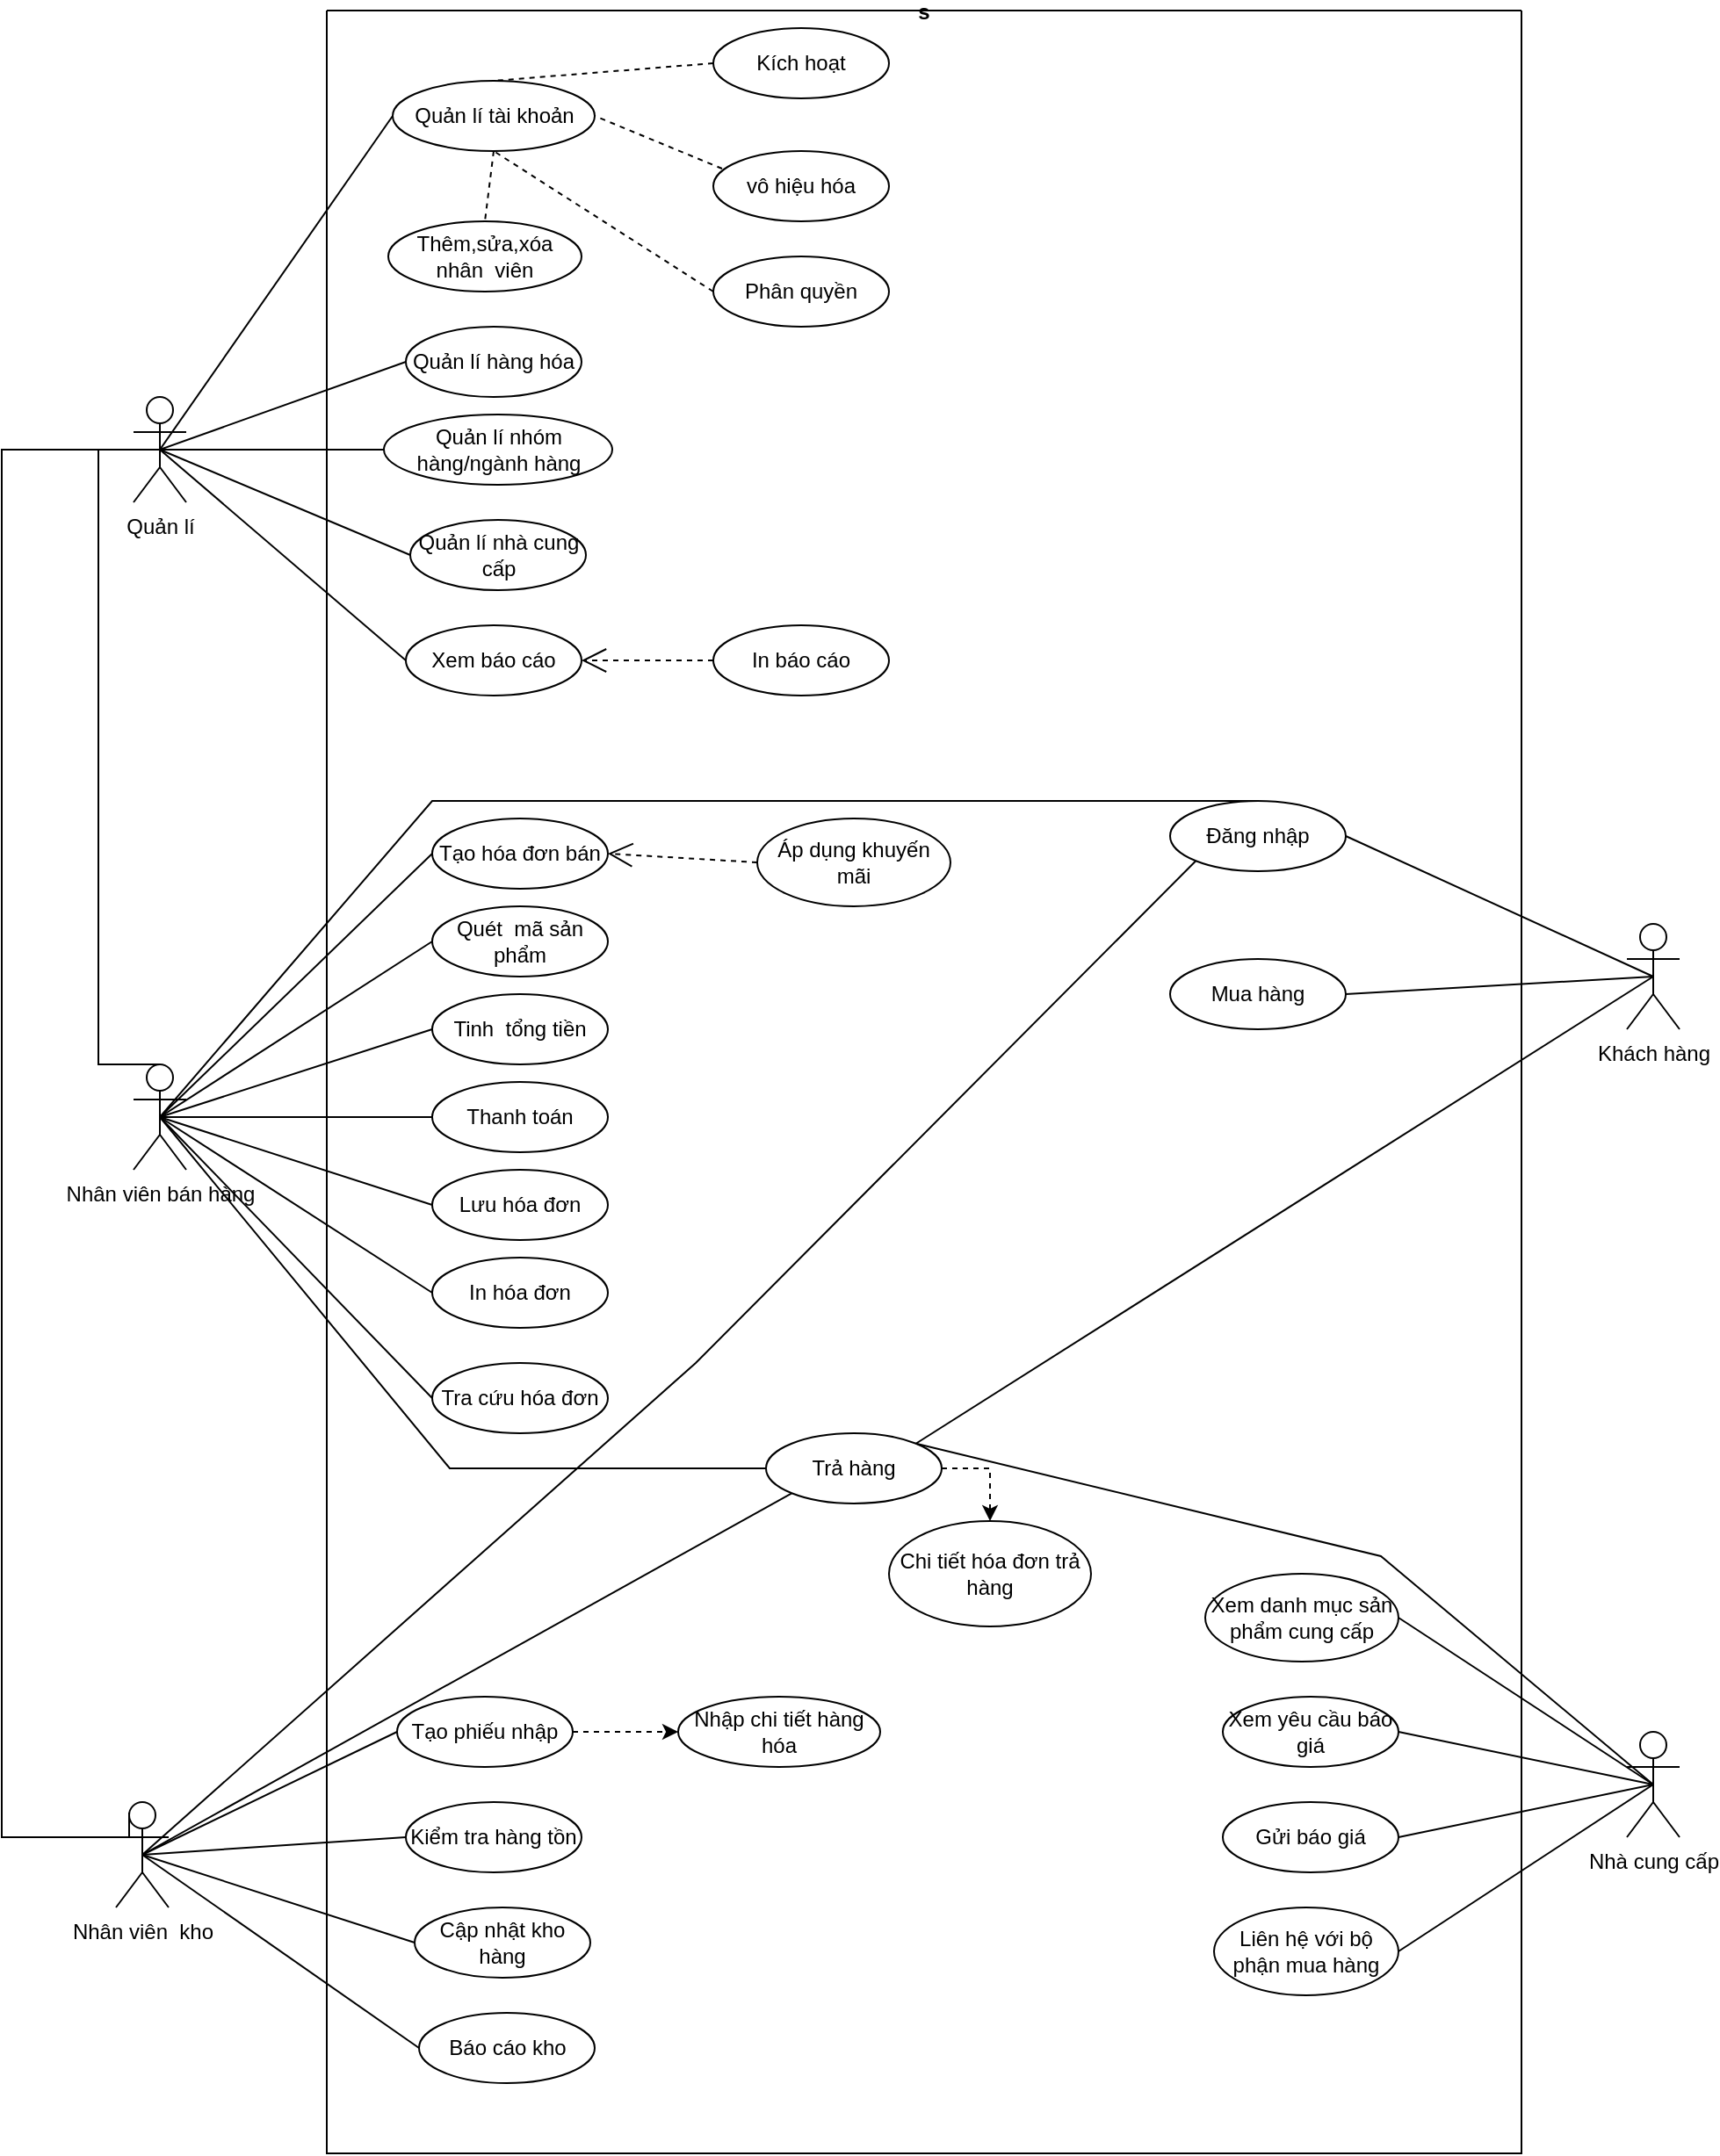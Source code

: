 <mxfile version="26.2.9">
  <diagram name="Page-1" id="aCjut0w4raxFcOA5TNpp">
    <mxGraphModel dx="3666" dy="3591" grid="1" gridSize="10" guides="1" tooltips="1" connect="1" arrows="1" fold="1" page="1" pageScale="1" pageWidth="1654" pageHeight="2336" math="0" shadow="0">
      <root>
        <mxCell id="0" />
        <mxCell id="1" parent="0" />
        <mxCell id="84PaPSI5aTJwHKwBoPMj-1" value="Nhân viên&amp;nbsp; kho" style="shape=umlActor;verticalLabelPosition=bottom;verticalAlign=top;html=1;outlineConnect=0;" parent="1" vertex="1">
          <mxGeometry x="50" y="920" width="30" height="60" as="geometry" />
        </mxCell>
        <mxCell id="84PaPSI5aTJwHKwBoPMj-3" value="s" style="swimlane;startSize=0;" parent="1" vertex="1">
          <mxGeometry x="170" y="-100" width="680" height="1220" as="geometry" />
        </mxCell>
        <mxCell id="84PaPSI5aTJwHKwBoPMj-16" value="Cập nhật kho hàng" style="ellipse;whiteSpace=wrap;html=1;align=center;" parent="84PaPSI5aTJwHKwBoPMj-3" vertex="1">
          <mxGeometry x="50" y="1080" width="100" height="40" as="geometry" />
        </mxCell>
        <mxCell id="84PaPSI5aTJwHKwBoPMj-28" style="edgeStyle=orthogonalEdgeStyle;rounded=0;orthogonalLoop=1;jettySize=auto;html=1;exitX=1;exitY=0.5;exitDx=0;exitDy=0;entryX=0;entryY=0.5;entryDx=0;entryDy=0;dashed=1;" parent="84PaPSI5aTJwHKwBoPMj-3" source="84PaPSI5aTJwHKwBoPMj-17" target="84PaPSI5aTJwHKwBoPMj-18" edge="1">
          <mxGeometry relative="1" as="geometry" />
        </mxCell>
        <mxCell id="84PaPSI5aTJwHKwBoPMj-17" value="Tạo phiếu nhập" style="ellipse;whiteSpace=wrap;html=1;align=center;" parent="84PaPSI5aTJwHKwBoPMj-3" vertex="1">
          <mxGeometry x="40" y="960" width="100" height="40" as="geometry" />
        </mxCell>
        <mxCell id="84PaPSI5aTJwHKwBoPMj-18" value="Nhập chi tiết hàng hóa" style="ellipse;whiteSpace=wrap;html=1;align=center;" parent="84PaPSI5aTJwHKwBoPMj-3" vertex="1">
          <mxGeometry x="200" y="960" width="115" height="40" as="geometry" />
        </mxCell>
        <mxCell id="84PaPSI5aTJwHKwBoPMj-21" value="Kiểm tra hàng tồn" style="ellipse;whiteSpace=wrap;html=1;align=center;" parent="84PaPSI5aTJwHKwBoPMj-3" vertex="1">
          <mxGeometry x="45" y="1020" width="100" height="40" as="geometry" />
        </mxCell>
        <mxCell id="84PaPSI5aTJwHKwBoPMj-22" value="Báo cáo kho" style="ellipse;whiteSpace=wrap;html=1;align=center;" parent="84PaPSI5aTJwHKwBoPMj-3" vertex="1">
          <mxGeometry x="52.5" y="1140" width="100" height="40" as="geometry" />
        </mxCell>
        <mxCell id="84PaPSI5aTJwHKwBoPMj-33" value="Thêm,sửa,xóa nhân&amp;nbsp; viên" style="ellipse;whiteSpace=wrap;html=1;align=center;" parent="84PaPSI5aTJwHKwBoPMj-3" vertex="1">
          <mxGeometry x="35" y="120" width="110" height="40" as="geometry" />
        </mxCell>
        <mxCell id="84PaPSI5aTJwHKwBoPMj-36" value="Quản lí tài khoản" style="ellipse;whiteSpace=wrap;html=1;align=center;" parent="84PaPSI5aTJwHKwBoPMj-3" vertex="1">
          <mxGeometry x="37.5" y="40" width="115" height="40" as="geometry" />
        </mxCell>
        <mxCell id="84PaPSI5aTJwHKwBoPMj-37" value="Quản lí hàng hóa" style="ellipse;whiteSpace=wrap;html=1;align=center;" parent="84PaPSI5aTJwHKwBoPMj-3" vertex="1">
          <mxGeometry x="45" y="180" width="100" height="40" as="geometry" />
        </mxCell>
        <mxCell id="84PaPSI5aTJwHKwBoPMj-38" value="Quản lí nhóm hàng/ngành hàng" style="ellipse;whiteSpace=wrap;html=1;align=center;" parent="84PaPSI5aTJwHKwBoPMj-3" vertex="1">
          <mxGeometry x="32.5" y="230" width="130" height="40" as="geometry" />
        </mxCell>
        <mxCell id="84PaPSI5aTJwHKwBoPMj-39" value="Quản lí nhà cung cấp" style="ellipse;whiteSpace=wrap;html=1;align=center;" parent="84PaPSI5aTJwHKwBoPMj-3" vertex="1">
          <mxGeometry x="47.5" y="290" width="100" height="40" as="geometry" />
        </mxCell>
        <mxCell id="84PaPSI5aTJwHKwBoPMj-40" value="Xem báo cáo" style="ellipse;whiteSpace=wrap;html=1;align=center;" parent="84PaPSI5aTJwHKwBoPMj-3" vertex="1">
          <mxGeometry x="45" y="350" width="100" height="40" as="geometry" />
        </mxCell>
        <mxCell id="84PaPSI5aTJwHKwBoPMj-50" value="Kích hoạt" style="ellipse;whiteSpace=wrap;html=1;align=center;" parent="84PaPSI5aTJwHKwBoPMj-3" vertex="1">
          <mxGeometry x="220" y="10" width="100" height="40" as="geometry" />
        </mxCell>
        <mxCell id="84PaPSI5aTJwHKwBoPMj-51" value="vô hiệu hóa" style="ellipse;whiteSpace=wrap;html=1;align=center;" parent="84PaPSI5aTJwHKwBoPMj-3" vertex="1">
          <mxGeometry x="220" y="80" width="100" height="40" as="geometry" />
        </mxCell>
        <mxCell id="84PaPSI5aTJwHKwBoPMj-52" value="Phân quyền" style="ellipse;whiteSpace=wrap;html=1;align=center;" parent="84PaPSI5aTJwHKwBoPMj-3" vertex="1">
          <mxGeometry x="220" y="140" width="100" height="40" as="geometry" />
        </mxCell>
        <mxCell id="84PaPSI5aTJwHKwBoPMj-55" value="" style="endArrow=none;endFill=0;endSize=12;html=1;rounded=0;exitX=0;exitY=0.5;exitDx=0;exitDy=0;entryX=1;entryY=0.5;entryDx=0;entryDy=0;startFill=0;dashed=1;" parent="84PaPSI5aTJwHKwBoPMj-3" target="84PaPSI5aTJwHKwBoPMj-36" edge="1">
          <mxGeometry width="160" relative="1" as="geometry">
            <mxPoint x="225" y="90" as="sourcePoint" />
            <mxPoint x="325" y="105" as="targetPoint" />
          </mxGeometry>
        </mxCell>
        <mxCell id="84PaPSI5aTJwHKwBoPMj-57" value="Tạo hóa đơn bán" style="ellipse;whiteSpace=wrap;html=1;align=center;" parent="84PaPSI5aTJwHKwBoPMj-3" vertex="1">
          <mxGeometry x="60" y="460" width="100" height="40" as="geometry" />
        </mxCell>
        <mxCell id="84PaPSI5aTJwHKwBoPMj-58" value="Quét&amp;nbsp; mã sản phẩm" style="ellipse;whiteSpace=wrap;html=1;align=center;" parent="84PaPSI5aTJwHKwBoPMj-3" vertex="1">
          <mxGeometry x="60" y="510" width="100" height="40" as="geometry" />
        </mxCell>
        <mxCell id="84PaPSI5aTJwHKwBoPMj-59" value="Tinh&amp;nbsp; tổng tiền" style="ellipse;whiteSpace=wrap;html=1;align=center;" parent="84PaPSI5aTJwHKwBoPMj-3" vertex="1">
          <mxGeometry x="60" y="560" width="100" height="40" as="geometry" />
        </mxCell>
        <mxCell id="84PaPSI5aTJwHKwBoPMj-60" value="Thanh toán" style="ellipse;whiteSpace=wrap;html=1;align=center;" parent="84PaPSI5aTJwHKwBoPMj-3" vertex="1">
          <mxGeometry x="60" y="610" width="100" height="40" as="geometry" />
        </mxCell>
        <mxCell id="84PaPSI5aTJwHKwBoPMj-61" value="In hóa đơn" style="ellipse;whiteSpace=wrap;html=1;align=center;" parent="84PaPSI5aTJwHKwBoPMj-3" vertex="1">
          <mxGeometry x="60" y="710" width="100" height="40" as="geometry" />
        </mxCell>
        <mxCell id="1fLkD347zhgeGTpue6qR-1" value="" style="endArrow=none;endFill=0;endSize=12;html=1;rounded=0;entryX=0.5;entryY=0;entryDx=0;entryDy=0;exitX=0;exitY=0.5;exitDx=0;exitDy=0;startFill=0;dashed=1;" parent="84PaPSI5aTJwHKwBoPMj-3" source="84PaPSI5aTJwHKwBoPMj-50" target="84PaPSI5aTJwHKwBoPMj-36" edge="1">
          <mxGeometry width="160" relative="1" as="geometry">
            <mxPoint x="225" y="50" as="sourcePoint" />
            <mxPoint x="345" y="355" as="targetPoint" />
          </mxGeometry>
        </mxCell>
        <mxCell id="1fLkD347zhgeGTpue6qR-2" value="" style="endArrow=none;endFill=0;endSize=12;html=1;rounded=0;exitX=0;exitY=0.5;exitDx=0;exitDy=0;entryX=0.5;entryY=1;entryDx=0;entryDy=0;startFill=0;dashed=1;" parent="84PaPSI5aTJwHKwBoPMj-3" source="84PaPSI5aTJwHKwBoPMj-52" target="84PaPSI5aTJwHKwBoPMj-36" edge="1">
          <mxGeometry width="160" relative="1" as="geometry">
            <mxPoint x="355" y="335" as="sourcePoint" />
            <mxPoint x="312" y="285" as="targetPoint" />
          </mxGeometry>
        </mxCell>
        <mxCell id="1fLkD347zhgeGTpue6qR-3" value="Đăng nhập" style="ellipse;whiteSpace=wrap;html=1;align=center;" parent="84PaPSI5aTJwHKwBoPMj-3" vertex="1">
          <mxGeometry x="480" y="450" width="100" height="40" as="geometry" />
        </mxCell>
        <mxCell id="1fLkD347zhgeGTpue6qR-7" value="" style="endArrow=none;endFill=1;endSize=12;html=1;rounded=0;exitX=0.5;exitY=1;exitDx=0;exitDy=0;entryX=0.5;entryY=0;entryDx=0;entryDy=0;startFill=0;dashed=1;" parent="84PaPSI5aTJwHKwBoPMj-3" source="84PaPSI5aTJwHKwBoPMj-36" target="84PaPSI5aTJwHKwBoPMj-33" edge="1">
          <mxGeometry width="160" relative="1" as="geometry">
            <mxPoint x="305" y="80" as="sourcePoint" />
            <mxPoint x="465" y="80" as="targetPoint" />
          </mxGeometry>
        </mxCell>
        <mxCell id="Y-nVhfNWOiXduGL-DA_d-12" value="In báo cáo" style="ellipse;whiteSpace=wrap;html=1;align=center;" vertex="1" parent="84PaPSI5aTJwHKwBoPMj-3">
          <mxGeometry x="220" y="350" width="100" height="40" as="geometry" />
        </mxCell>
        <mxCell id="Y-nVhfNWOiXduGL-DA_d-13" value="" style="endArrow=open;endFill=1;endSize=12;html=1;rounded=0;entryX=1;entryY=0.5;entryDx=0;entryDy=0;exitX=0;exitY=0.5;exitDx=0;exitDy=0;dashed=1;" edge="1" parent="84PaPSI5aTJwHKwBoPMj-3" source="Y-nVhfNWOiXduGL-DA_d-12" target="84PaPSI5aTJwHKwBoPMj-40">
          <mxGeometry width="160" relative="1" as="geometry">
            <mxPoint x="150" y="520" as="sourcePoint" />
            <mxPoint x="310" y="520" as="targetPoint" />
          </mxGeometry>
        </mxCell>
        <mxCell id="Y-nVhfNWOiXduGL-DA_d-17" value="Áp dụng khuyến mãi" style="ellipse;whiteSpace=wrap;html=1;align=center;" vertex="1" parent="84PaPSI5aTJwHKwBoPMj-3">
          <mxGeometry x="245" y="460" width="110" height="50" as="geometry" />
        </mxCell>
        <mxCell id="Y-nVhfNWOiXduGL-DA_d-18" value="" style="endArrow=open;endFill=1;endSize=12;html=1;rounded=0;entryX=1;entryY=0.5;entryDx=0;entryDy=0;exitX=0;exitY=0.5;exitDx=0;exitDy=0;dashed=1;" edge="1" parent="84PaPSI5aTJwHKwBoPMj-3" source="Y-nVhfNWOiXduGL-DA_d-17" target="84PaPSI5aTJwHKwBoPMj-57">
          <mxGeometry width="160" relative="1" as="geometry">
            <mxPoint x="420" y="550" as="sourcePoint" />
            <mxPoint x="332" y="550" as="targetPoint" />
          </mxGeometry>
        </mxCell>
        <mxCell id="Y-nVhfNWOiXduGL-DA_d-19" value="Lưu hóa đơn" style="ellipse;whiteSpace=wrap;html=1;align=center;" vertex="1" parent="84PaPSI5aTJwHKwBoPMj-3">
          <mxGeometry x="60" y="660" width="100" height="40" as="geometry" />
        </mxCell>
        <mxCell id="Y-nVhfNWOiXduGL-DA_d-22" value="Trả hàng" style="ellipse;whiteSpace=wrap;html=1;align=center;" vertex="1" parent="84PaPSI5aTJwHKwBoPMj-3">
          <mxGeometry x="250" y="810" width="100" height="40" as="geometry" />
        </mxCell>
        <mxCell id="Y-nVhfNWOiXduGL-DA_d-25" value="Chi tiết hóa đơn trả hàng" style="ellipse;whiteSpace=wrap;html=1;align=center;" vertex="1" parent="84PaPSI5aTJwHKwBoPMj-3">
          <mxGeometry x="320" y="860" width="115" height="60" as="geometry" />
        </mxCell>
        <mxCell id="Y-nVhfNWOiXduGL-DA_d-26" style="edgeStyle=orthogonalEdgeStyle;rounded=0;orthogonalLoop=1;jettySize=auto;html=1;exitX=1;exitY=0.5;exitDx=0;exitDy=0;entryX=0.5;entryY=0;entryDx=0;entryDy=0;dashed=1;" edge="1" parent="84PaPSI5aTJwHKwBoPMj-3" source="Y-nVhfNWOiXduGL-DA_d-22" target="Y-nVhfNWOiXduGL-DA_d-25">
          <mxGeometry relative="1" as="geometry">
            <mxPoint x="430" y="760" as="sourcePoint" />
            <mxPoint x="490" y="760" as="targetPoint" />
          </mxGeometry>
        </mxCell>
        <mxCell id="Y-nVhfNWOiXduGL-DA_d-28" value="Mua hàng" style="ellipse;whiteSpace=wrap;html=1;align=center;" vertex="1" parent="84PaPSI5aTJwHKwBoPMj-3">
          <mxGeometry x="480" y="540" width="100" height="40" as="geometry" />
        </mxCell>
        <mxCell id="Y-nVhfNWOiXduGL-DA_d-31" value="Tra cứu hóa đơn" style="ellipse;whiteSpace=wrap;html=1;align=center;" vertex="1" parent="84PaPSI5aTJwHKwBoPMj-3">
          <mxGeometry x="60" y="770" width="100" height="40" as="geometry" />
        </mxCell>
        <mxCell id="Y-nVhfNWOiXduGL-DA_d-34" value="Xem danh mục sản phẩm cung cấp" style="ellipse;whiteSpace=wrap;html=1;align=center;" vertex="1" parent="84PaPSI5aTJwHKwBoPMj-3">
          <mxGeometry x="500" y="890" width="110" height="50" as="geometry" />
        </mxCell>
        <mxCell id="Y-nVhfNWOiXduGL-DA_d-35" value="Xem yêu cầu báo giá" style="ellipse;whiteSpace=wrap;html=1;align=center;" vertex="1" parent="84PaPSI5aTJwHKwBoPMj-3">
          <mxGeometry x="510" y="960" width="100" height="40" as="geometry" />
        </mxCell>
        <mxCell id="Y-nVhfNWOiXduGL-DA_d-36" value="Gửi báo giá" style="ellipse;whiteSpace=wrap;html=1;align=center;" vertex="1" parent="84PaPSI5aTJwHKwBoPMj-3">
          <mxGeometry x="510" y="1020" width="100" height="40" as="geometry" />
        </mxCell>
        <mxCell id="Y-nVhfNWOiXduGL-DA_d-40" value="Liên hệ với bộ phận mua hàng" style="ellipse;whiteSpace=wrap;html=1;align=center;" vertex="1" parent="84PaPSI5aTJwHKwBoPMj-3">
          <mxGeometry x="505" y="1080" width="105" height="50" as="geometry" />
        </mxCell>
        <mxCell id="84PaPSI5aTJwHKwBoPMj-6" value="Nhân viên bán hàng" style="shape=umlActor;verticalLabelPosition=bottom;verticalAlign=top;html=1;outlineConnect=0;" parent="1" vertex="1">
          <mxGeometry x="60" y="500" width="30" height="60" as="geometry" />
        </mxCell>
        <mxCell id="84PaPSI5aTJwHKwBoPMj-7" value="Quản lí" style="shape=umlActor;verticalLabelPosition=bottom;verticalAlign=top;html=1;outlineConnect=0;" parent="1" vertex="1">
          <mxGeometry x="60" y="120" width="30" height="60" as="geometry" />
        </mxCell>
        <mxCell id="84PaPSI5aTJwHKwBoPMj-8" value="Nhà cung cấp" style="shape=umlActor;verticalLabelPosition=bottom;verticalAlign=top;html=1;outlineConnect=0;" parent="1" vertex="1">
          <mxGeometry x="910" y="880" width="30" height="60" as="geometry" />
        </mxCell>
        <mxCell id="84PaPSI5aTJwHKwBoPMj-9" value="Khách hàng" style="shape=umlActor;verticalLabelPosition=bottom;verticalAlign=top;html=1;outlineConnect=0;" parent="1" vertex="1">
          <mxGeometry x="910" y="420" width="30" height="60" as="geometry" />
        </mxCell>
        <mxCell id="84PaPSI5aTJwHKwBoPMj-24" value="" style="endArrow=none;endFill=1;endSize=12;html=1;rounded=0;exitX=0.5;exitY=0.5;exitDx=0;exitDy=0;exitPerimeter=0;entryX=0;entryY=0.5;entryDx=0;entryDy=0;startFill=0;" parent="1" source="84PaPSI5aTJwHKwBoPMj-1" target="84PaPSI5aTJwHKwBoPMj-17" edge="1">
          <mxGeometry width="160" relative="1" as="geometry">
            <mxPoint x="410" y="60" as="sourcePoint" />
            <mxPoint x="570" y="60" as="targetPoint" />
          </mxGeometry>
        </mxCell>
        <mxCell id="84PaPSI5aTJwHKwBoPMj-26" value="" style="endArrow=none;endFill=1;endSize=12;html=1;rounded=0;exitX=0.5;exitY=0.5;exitDx=0;exitDy=0;exitPerimeter=0;entryX=0;entryY=0.5;entryDx=0;entryDy=0;startFill=0;" parent="1" source="84PaPSI5aTJwHKwBoPMj-1" target="84PaPSI5aTJwHKwBoPMj-16" edge="1">
          <mxGeometry width="160" relative="1" as="geometry">
            <mxPoint x="410" y="60" as="sourcePoint" />
            <mxPoint x="570" y="60" as="targetPoint" />
          </mxGeometry>
        </mxCell>
        <mxCell id="84PaPSI5aTJwHKwBoPMj-27" value="" style="endArrow=none;endFill=1;endSize=12;html=1;rounded=0;exitX=0.5;exitY=0.5;exitDx=0;exitDy=0;exitPerimeter=0;entryX=0;entryY=0.5;entryDx=0;entryDy=0;startFill=0;" parent="1" source="84PaPSI5aTJwHKwBoPMj-1" target="84PaPSI5aTJwHKwBoPMj-21" edge="1">
          <mxGeometry width="160" relative="1" as="geometry">
            <mxPoint x="410" y="60" as="sourcePoint" />
            <mxPoint x="570" y="60" as="targetPoint" />
          </mxGeometry>
        </mxCell>
        <mxCell id="84PaPSI5aTJwHKwBoPMj-32" value="" style="endArrow=none;endFill=1;endSize=12;html=1;rounded=0;exitX=0.5;exitY=0.5;exitDx=0;exitDy=0;exitPerimeter=0;entryX=0;entryY=0.5;entryDx=0;entryDy=0;startFill=0;" parent="1" source="84PaPSI5aTJwHKwBoPMj-1" target="84PaPSI5aTJwHKwBoPMj-22" edge="1">
          <mxGeometry width="160" relative="1" as="geometry">
            <mxPoint x="420" y="-20" as="sourcePoint" />
            <mxPoint x="580" y="-20" as="targetPoint" />
          </mxGeometry>
        </mxCell>
        <mxCell id="84PaPSI5aTJwHKwBoPMj-42" value="" style="endArrow=none;endFill=1;endSize=12;html=1;rounded=0;exitX=0.5;exitY=0.5;exitDx=0;exitDy=0;exitPerimeter=0;entryX=0;entryY=0.5;entryDx=0;entryDy=0;startFill=0;" parent="1" source="84PaPSI5aTJwHKwBoPMj-7" target="84PaPSI5aTJwHKwBoPMj-36" edge="1">
          <mxGeometry width="160" relative="1" as="geometry">
            <mxPoint x="420" y="410" as="sourcePoint" />
            <mxPoint x="580" y="410" as="targetPoint" />
          </mxGeometry>
        </mxCell>
        <mxCell id="84PaPSI5aTJwHKwBoPMj-43" value="" style="endArrow=none;endFill=1;endSize=12;html=1;rounded=0;exitX=0.5;exitY=0.5;exitDx=0;exitDy=0;exitPerimeter=0;entryX=0;entryY=0.5;entryDx=0;entryDy=0;startFill=0;" parent="1" source="84PaPSI5aTJwHKwBoPMj-7" target="84PaPSI5aTJwHKwBoPMj-37" edge="1">
          <mxGeometry width="160" relative="1" as="geometry">
            <mxPoint x="420" y="410" as="sourcePoint" />
            <mxPoint x="580" y="410" as="targetPoint" />
          </mxGeometry>
        </mxCell>
        <mxCell id="84PaPSI5aTJwHKwBoPMj-44" value="" style="endArrow=none;endFill=1;endSize=12;html=1;rounded=0;exitX=0.5;exitY=0.5;exitDx=0;exitDy=0;exitPerimeter=0;entryX=0;entryY=0.5;entryDx=0;entryDy=0;startFill=0;" parent="1" source="84PaPSI5aTJwHKwBoPMj-7" target="84PaPSI5aTJwHKwBoPMj-38" edge="1">
          <mxGeometry width="160" relative="1" as="geometry">
            <mxPoint x="420" y="410" as="sourcePoint" />
            <mxPoint x="580" y="410" as="targetPoint" />
          </mxGeometry>
        </mxCell>
        <mxCell id="84PaPSI5aTJwHKwBoPMj-45" value="" style="endArrow=none;endFill=1;endSize=12;html=1;rounded=0;exitX=0.5;exitY=0.5;exitDx=0;exitDy=0;exitPerimeter=0;entryX=0;entryY=0.5;entryDx=0;entryDy=0;startFill=0;" parent="1" source="84PaPSI5aTJwHKwBoPMj-7" target="84PaPSI5aTJwHKwBoPMj-39" edge="1">
          <mxGeometry width="160" relative="1" as="geometry">
            <mxPoint x="420" y="410" as="sourcePoint" />
            <mxPoint x="580" y="410" as="targetPoint" />
          </mxGeometry>
        </mxCell>
        <mxCell id="84PaPSI5aTJwHKwBoPMj-46" value="" style="endArrow=none;endFill=1;endSize=12;html=1;rounded=0;exitX=0.5;exitY=0.5;exitDx=0;exitDy=0;exitPerimeter=0;entryX=0;entryY=0.5;entryDx=0;entryDy=0;startFill=0;" parent="1" source="84PaPSI5aTJwHKwBoPMj-7" target="84PaPSI5aTJwHKwBoPMj-40" edge="1">
          <mxGeometry width="160" relative="1" as="geometry">
            <mxPoint x="420" y="410" as="sourcePoint" />
            <mxPoint x="580" y="410" as="targetPoint" />
          </mxGeometry>
        </mxCell>
        <mxCell id="Y-nVhfNWOiXduGL-DA_d-4" value="" style="endArrow=none;endFill=1;endSize=12;html=1;rounded=0;exitX=0.5;exitY=0.5;exitDx=0;exitDy=0;exitPerimeter=0;entryX=0;entryY=0.5;entryDx=0;entryDy=0;startFill=0;" edge="1" parent="1" source="84PaPSI5aTJwHKwBoPMj-6" target="84PaPSI5aTJwHKwBoPMj-57">
          <mxGeometry width="160" relative="1" as="geometry">
            <mxPoint x="370" y="600" as="sourcePoint" />
            <mxPoint x="530" y="600" as="targetPoint" />
          </mxGeometry>
        </mxCell>
        <mxCell id="Y-nVhfNWOiXduGL-DA_d-5" value="" style="endArrow=none;endFill=1;endSize=12;html=1;rounded=0;exitX=0.5;exitY=0.5;exitDx=0;exitDy=0;exitPerimeter=0;entryX=0;entryY=0.5;entryDx=0;entryDy=0;startFill=0;" edge="1" parent="1" source="84PaPSI5aTJwHKwBoPMj-6" target="84PaPSI5aTJwHKwBoPMj-58">
          <mxGeometry width="160" relative="1" as="geometry">
            <mxPoint x="480" y="590" as="sourcePoint" />
            <mxPoint x="650" y="500" as="targetPoint" />
          </mxGeometry>
        </mxCell>
        <mxCell id="Y-nVhfNWOiXduGL-DA_d-6" value="" style="endArrow=none;endFill=1;endSize=12;html=1;rounded=0;exitX=0.5;exitY=0.5;exitDx=0;exitDy=0;exitPerimeter=0;entryX=0;entryY=0.5;entryDx=0;entryDy=0;startFill=0;" edge="1" parent="1" source="84PaPSI5aTJwHKwBoPMj-6" target="84PaPSI5aTJwHKwBoPMj-59">
          <mxGeometry width="160" relative="1" as="geometry">
            <mxPoint x="610" y="540" as="sourcePoint" />
            <mxPoint x="780" y="450" as="targetPoint" />
          </mxGeometry>
        </mxCell>
        <mxCell id="Y-nVhfNWOiXduGL-DA_d-7" value="" style="endArrow=none;endFill=1;endSize=12;html=1;rounded=0;exitX=0.5;exitY=0.5;exitDx=0;exitDy=0;exitPerimeter=0;entryX=0;entryY=0.5;entryDx=0;entryDy=0;startFill=0;" edge="1" parent="1" source="84PaPSI5aTJwHKwBoPMj-6" target="84PaPSI5aTJwHKwBoPMj-60">
          <mxGeometry width="160" relative="1" as="geometry">
            <mxPoint x="500" y="520" as="sourcePoint" />
            <mxPoint x="670" y="430" as="targetPoint" />
          </mxGeometry>
        </mxCell>
        <mxCell id="Y-nVhfNWOiXduGL-DA_d-8" value="" style="endArrow=none;endFill=1;endSize=12;html=1;rounded=0;exitX=0.5;exitY=0.5;exitDx=0;exitDy=0;exitPerimeter=0;entryX=0;entryY=0.5;entryDx=0;entryDy=0;startFill=0;" edge="1" parent="1" source="84PaPSI5aTJwHKwBoPMj-6" target="84PaPSI5aTJwHKwBoPMj-61">
          <mxGeometry width="160" relative="1" as="geometry">
            <mxPoint x="530" y="560" as="sourcePoint" />
            <mxPoint x="700" y="470" as="targetPoint" />
          </mxGeometry>
        </mxCell>
        <mxCell id="Y-nVhfNWOiXduGL-DA_d-10" value="" style="endArrow=none;endFill=1;endSize=12;html=1;rounded=0;exitX=0.5;exitY=0.5;exitDx=0;exitDy=0;exitPerimeter=0;entryX=0;entryY=1;entryDx=0;entryDy=0;startFill=0;" edge="1" parent="1" source="84PaPSI5aTJwHKwBoPMj-1" target="1fLkD347zhgeGTpue6qR-3">
          <mxGeometry width="160" relative="1" as="geometry">
            <mxPoint x="520" y="700" as="sourcePoint" />
            <mxPoint x="690" y="610" as="targetPoint" />
            <Array as="points">
              <mxPoint x="380" y="670" />
            </Array>
          </mxGeometry>
        </mxCell>
        <mxCell id="Y-nVhfNWOiXduGL-DA_d-14" style="edgeStyle=orthogonalEdgeStyle;rounded=0;orthogonalLoop=1;jettySize=auto;html=1;exitX=0.5;exitY=0.5;exitDx=0;exitDy=0;exitPerimeter=0;entryX=0.25;entryY=0.1;entryDx=0;entryDy=0;entryPerimeter=0;endArrow=none;startFill=0;" edge="1" parent="1" target="84PaPSI5aTJwHKwBoPMj-1">
          <mxGeometry relative="1" as="geometry">
            <mxPoint x="60" y="150" as="sourcePoint" />
            <mxPoint x="35" y="940.0" as="targetPoint" />
            <Array as="points">
              <mxPoint x="-15" y="150" />
              <mxPoint x="-15" y="940" />
              <mxPoint x="58" y="940" />
            </Array>
          </mxGeometry>
        </mxCell>
        <mxCell id="Y-nVhfNWOiXduGL-DA_d-15" style="edgeStyle=orthogonalEdgeStyle;rounded=0;orthogonalLoop=1;jettySize=auto;html=1;exitX=0.5;exitY=0.5;exitDx=0;exitDy=0;exitPerimeter=0;entryX=0.5;entryY=0;entryDx=0;entryDy=0;entryPerimeter=0;endArrow=none;startFill=0;" edge="1" parent="1" source="84PaPSI5aTJwHKwBoPMj-7" target="84PaPSI5aTJwHKwBoPMj-6">
          <mxGeometry relative="1" as="geometry">
            <Array as="points">
              <mxPoint x="40" y="150" />
              <mxPoint x="40" y="500" />
            </Array>
          </mxGeometry>
        </mxCell>
        <mxCell id="Y-nVhfNWOiXduGL-DA_d-20" value="" style="endArrow=none;endFill=1;endSize=12;html=1;rounded=0;exitX=0.5;exitY=0.5;exitDx=0;exitDy=0;exitPerimeter=0;entryX=0;entryY=0.5;entryDx=0;entryDy=0;startFill=0;" edge="1" parent="1" source="84PaPSI5aTJwHKwBoPMj-6" target="Y-nVhfNWOiXduGL-DA_d-19">
          <mxGeometry width="160" relative="1" as="geometry">
            <mxPoint x="420" y="590" as="sourcePoint" />
            <mxPoint x="588" y="620" as="targetPoint" />
          </mxGeometry>
        </mxCell>
        <mxCell id="Y-nVhfNWOiXduGL-DA_d-23" value="" style="endArrow=none;endFill=1;endSize=12;html=1;rounded=0;exitX=0.5;exitY=0.5;exitDx=0;exitDy=0;exitPerimeter=0;entryX=0;entryY=0.5;entryDx=0;entryDy=0;startFill=0;" edge="1" parent="1" source="84PaPSI5aTJwHKwBoPMj-6" target="Y-nVhfNWOiXduGL-DA_d-22">
          <mxGeometry width="160" relative="1" as="geometry">
            <mxPoint x="520" y="570" as="sourcePoint" />
            <mxPoint x="688" y="540" as="targetPoint" />
            <Array as="points">
              <mxPoint x="240" y="730" />
            </Array>
          </mxGeometry>
        </mxCell>
        <mxCell id="Y-nVhfNWOiXduGL-DA_d-24" value="" style="endArrow=none;endFill=1;endSize=12;html=1;rounded=0;exitX=0.5;exitY=0.5;exitDx=0;exitDy=0;exitPerimeter=0;entryX=0;entryY=1;entryDx=0;entryDy=0;startFill=0;" edge="1" parent="1" source="84PaPSI5aTJwHKwBoPMj-1" target="Y-nVhfNWOiXduGL-DA_d-22">
          <mxGeometry width="160" relative="1" as="geometry">
            <mxPoint x="490" y="780" as="sourcePoint" />
            <mxPoint x="658" y="750" as="targetPoint" />
          </mxGeometry>
        </mxCell>
        <mxCell id="Y-nVhfNWOiXduGL-DA_d-27" value="" style="endArrow=none;endFill=1;endSize=12;html=1;rounded=0;exitX=1;exitY=0.5;exitDx=0;exitDy=0;entryX=0.5;entryY=0.5;entryDx=0;entryDy=0;startFill=0;entryPerimeter=0;" edge="1" parent="1" source="1fLkD347zhgeGTpue6qR-3" target="84PaPSI5aTJwHKwBoPMj-9">
          <mxGeometry width="160" relative="1" as="geometry">
            <mxPoint x="630" y="370" as="sourcePoint" />
            <mxPoint x="795" y="220" as="targetPoint" />
          </mxGeometry>
        </mxCell>
        <mxCell id="Y-nVhfNWOiXduGL-DA_d-29" value="" style="endArrow=none;endFill=1;endSize=12;html=1;rounded=0;entryX=0.5;entryY=0.5;entryDx=0;entryDy=0;startFill=0;entryPerimeter=0;exitX=1;exitY=0.5;exitDx=0;exitDy=0;" edge="1" parent="1" source="Y-nVhfNWOiXduGL-DA_d-28" target="84PaPSI5aTJwHKwBoPMj-9">
          <mxGeometry width="160" relative="1" as="geometry">
            <mxPoint x="650" y="410" as="sourcePoint" />
            <mxPoint x="980" y="330" as="targetPoint" />
          </mxGeometry>
        </mxCell>
        <mxCell id="Y-nVhfNWOiXduGL-DA_d-30" value="" style="endArrow=none;endFill=1;endSize=12;html=1;rounded=0;exitX=1;exitY=0;exitDx=0;exitDy=0;entryX=0.5;entryY=0.5;entryDx=0;entryDy=0;startFill=0;entryPerimeter=0;" edge="1" parent="1" source="Y-nVhfNWOiXduGL-DA_d-22" target="84PaPSI5aTJwHKwBoPMj-9">
          <mxGeometry width="160" relative="1" as="geometry">
            <mxPoint x="610" y="620" as="sourcePoint" />
            <mxPoint x="940" y="540" as="targetPoint" />
          </mxGeometry>
        </mxCell>
        <mxCell id="Y-nVhfNWOiXduGL-DA_d-32" value="" style="endArrow=none;endFill=1;endSize=12;html=1;rounded=0;exitX=0.5;exitY=0.5;exitDx=0;exitDy=0;exitPerimeter=0;entryX=0.5;entryY=0;entryDx=0;entryDy=0;startFill=0;" edge="1" parent="1" source="84PaPSI5aTJwHKwBoPMj-6" target="1fLkD347zhgeGTpue6qR-3">
          <mxGeometry width="160" relative="1" as="geometry">
            <mxPoint x="520" y="310" as="sourcePoint" />
            <mxPoint x="685" y="160" as="targetPoint" />
            <Array as="points">
              <mxPoint x="230" y="350" />
            </Array>
          </mxGeometry>
        </mxCell>
        <mxCell id="Y-nVhfNWOiXduGL-DA_d-33" value="" style="endArrow=none;endFill=1;endSize=12;html=1;rounded=0;exitX=0.5;exitY=0.5;exitDx=0;exitDy=0;exitPerimeter=0;entryX=0;entryY=0.5;entryDx=0;entryDy=0;startFill=0;" edge="1" parent="1" source="84PaPSI5aTJwHKwBoPMj-6" target="Y-nVhfNWOiXduGL-DA_d-31">
          <mxGeometry width="160" relative="1" as="geometry">
            <mxPoint x="430" y="490" as="sourcePoint" />
            <mxPoint x="595" y="590" as="targetPoint" />
          </mxGeometry>
        </mxCell>
        <mxCell id="Y-nVhfNWOiXduGL-DA_d-37" value="" style="endArrow=none;endFill=1;endSize=12;html=1;rounded=0;exitX=1;exitY=0.5;exitDx=0;exitDy=0;entryX=0.5;entryY=0.5;entryDx=0;entryDy=0;startFill=0;entryPerimeter=0;" edge="1" parent="1" source="Y-nVhfNWOiXduGL-DA_d-34" target="84PaPSI5aTJwHKwBoPMj-8">
          <mxGeometry width="160" relative="1" as="geometry">
            <mxPoint x="640" y="1000" as="sourcePoint" />
            <mxPoint x="805" y="1050" as="targetPoint" />
          </mxGeometry>
        </mxCell>
        <mxCell id="Y-nVhfNWOiXduGL-DA_d-38" value="" style="endArrow=none;endFill=1;endSize=12;html=1;rounded=0;exitX=1;exitY=0.5;exitDx=0;exitDy=0;entryX=0.5;entryY=0.5;entryDx=0;entryDy=0;startFill=0;entryPerimeter=0;" edge="1" parent="1" source="Y-nVhfNWOiXduGL-DA_d-35" target="84PaPSI5aTJwHKwBoPMj-8">
          <mxGeometry width="160" relative="1" as="geometry">
            <mxPoint x="690" y="1000" as="sourcePoint" />
            <mxPoint x="825" y="1095" as="targetPoint" />
          </mxGeometry>
        </mxCell>
        <mxCell id="Y-nVhfNWOiXduGL-DA_d-39" value="" style="endArrow=none;endFill=1;endSize=12;html=1;rounded=0;exitX=1;exitY=0.5;exitDx=0;exitDy=0;entryX=0.5;entryY=0.5;entryDx=0;entryDy=0;startFill=0;entryPerimeter=0;" edge="1" parent="1" source="Y-nVhfNWOiXduGL-DA_d-36" target="84PaPSI5aTJwHKwBoPMj-8">
          <mxGeometry width="160" relative="1" as="geometry">
            <mxPoint x="650" y="1010" as="sourcePoint" />
            <mxPoint x="795" y="1105" as="targetPoint" />
          </mxGeometry>
        </mxCell>
        <mxCell id="Y-nVhfNWOiXduGL-DA_d-41" value="" style="endArrow=none;endFill=1;endSize=12;html=1;rounded=0;exitX=1;exitY=0.5;exitDx=0;exitDy=0;entryX=0.5;entryY=0.5;entryDx=0;entryDy=0;startFill=0;entryPerimeter=0;" edge="1" parent="1" source="Y-nVhfNWOiXduGL-DA_d-40" target="84PaPSI5aTJwHKwBoPMj-8">
          <mxGeometry width="160" relative="1" as="geometry">
            <mxPoint x="490" y="940" as="sourcePoint" />
            <mxPoint x="635" y="910" as="targetPoint" />
          </mxGeometry>
        </mxCell>
        <mxCell id="Y-nVhfNWOiXduGL-DA_d-42" value="" style="endArrow=none;endFill=1;endSize=12;html=1;rounded=0;exitX=1;exitY=0;exitDx=0;exitDy=0;entryX=0.5;entryY=0.5;entryDx=0;entryDy=0;startFill=0;entryPerimeter=0;" edge="1" parent="1" source="Y-nVhfNWOiXduGL-DA_d-22" target="84PaPSI5aTJwHKwBoPMj-8">
          <mxGeometry width="160" relative="1" as="geometry">
            <mxPoint x="710" y="720" as="sourcePoint" />
            <mxPoint x="855" y="690" as="targetPoint" />
            <Array as="points">
              <mxPoint x="770" y="780" />
            </Array>
          </mxGeometry>
        </mxCell>
      </root>
    </mxGraphModel>
  </diagram>
</mxfile>

